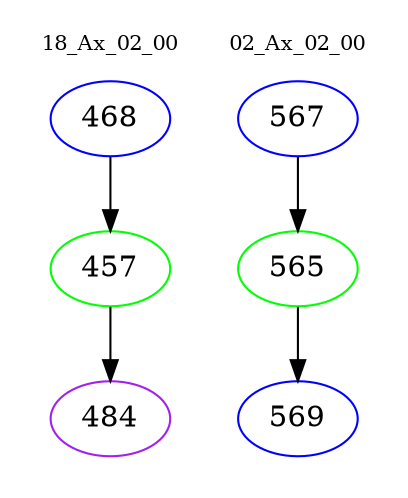 digraph{
subgraph cluster_0 {
color = white
label = "18_Ax_02_00";
fontsize=10;
T0_468 [label="468", color="blue"]
T0_468 -> T0_457 [color="black"]
T0_457 [label="457", color="green"]
T0_457 -> T0_484 [color="black"]
T0_484 [label="484", color="purple"]
}
subgraph cluster_1 {
color = white
label = "02_Ax_02_00";
fontsize=10;
T1_567 [label="567", color="blue"]
T1_567 -> T1_565 [color="black"]
T1_565 [label="565", color="green"]
T1_565 -> T1_569 [color="black"]
T1_569 [label="569", color="blue"]
}
}
